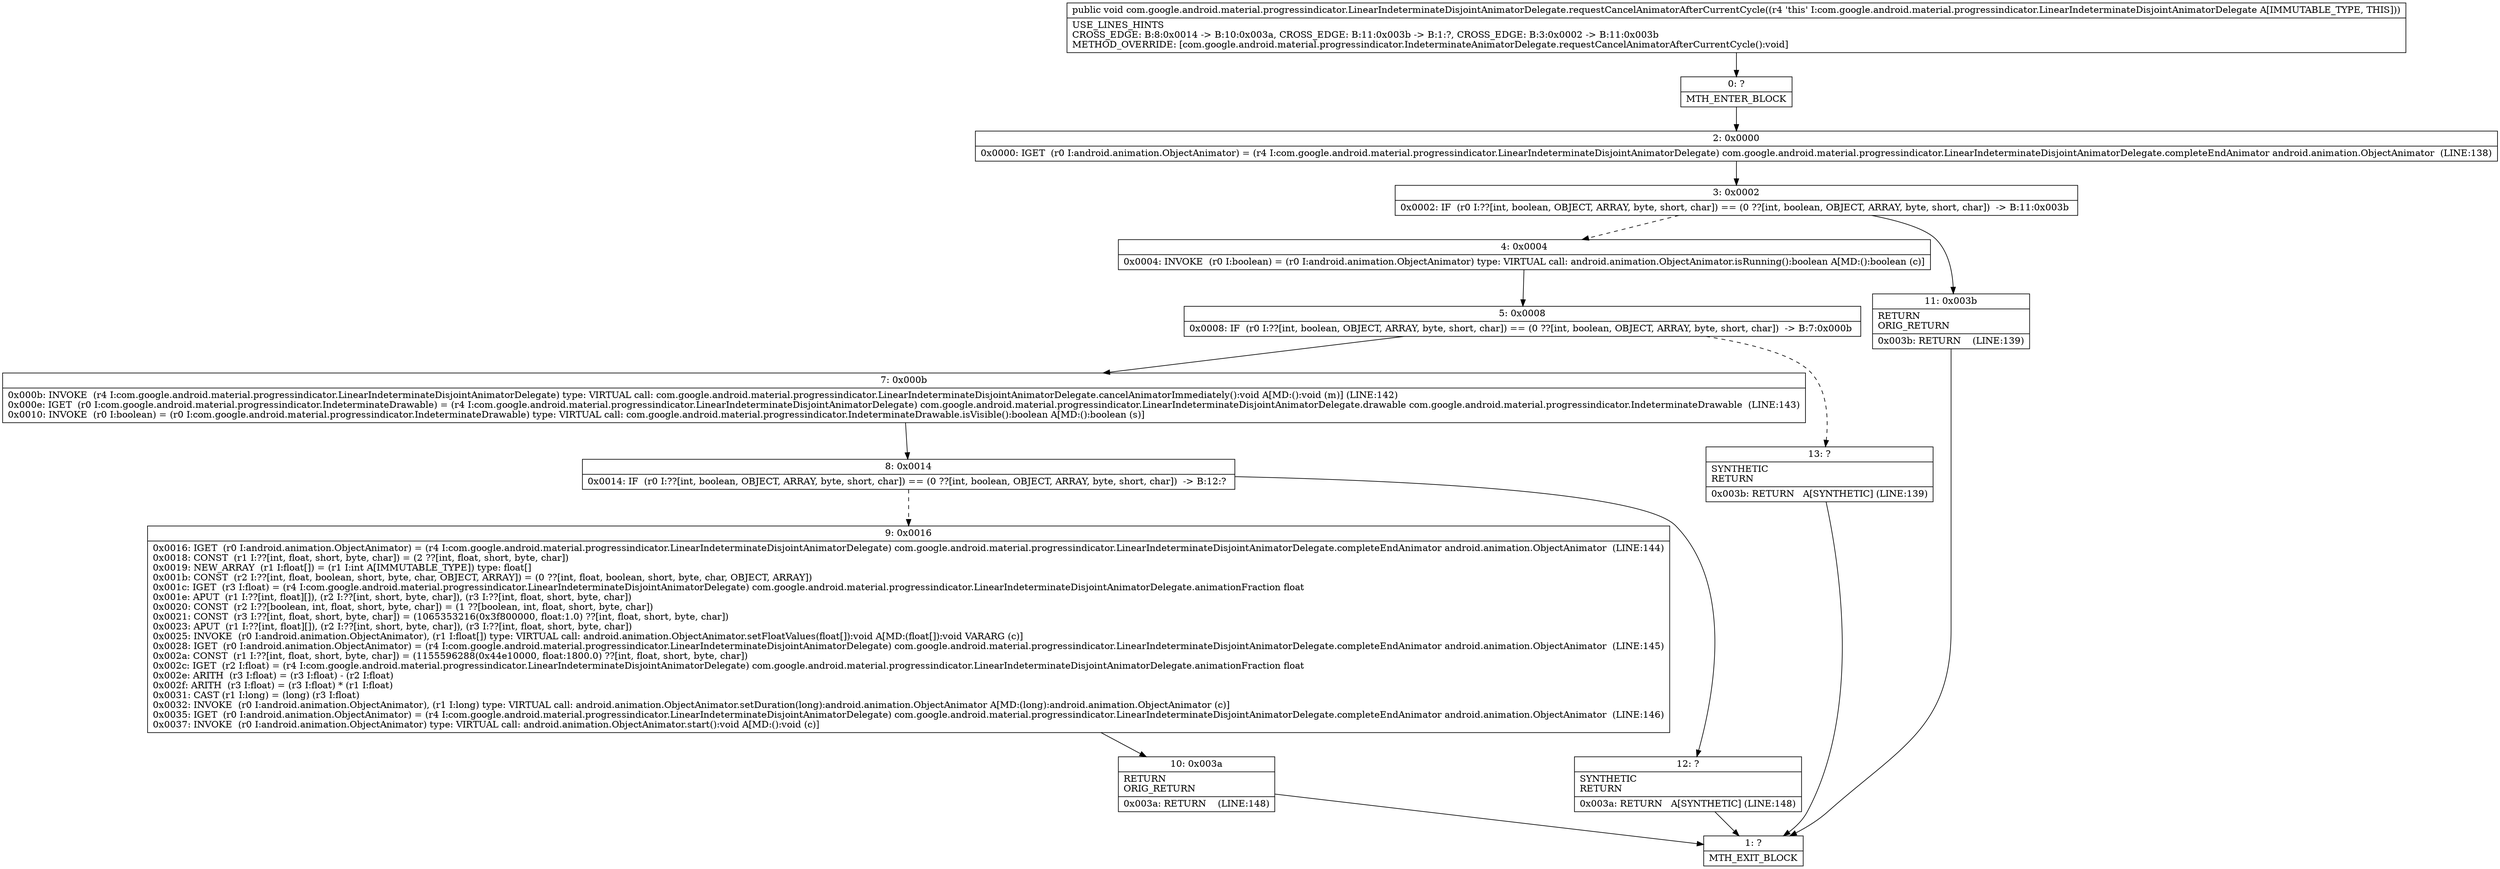 digraph "CFG forcom.google.android.material.progressindicator.LinearIndeterminateDisjointAnimatorDelegate.requestCancelAnimatorAfterCurrentCycle()V" {
Node_0 [shape=record,label="{0\:\ ?|MTH_ENTER_BLOCK\l}"];
Node_2 [shape=record,label="{2\:\ 0x0000|0x0000: IGET  (r0 I:android.animation.ObjectAnimator) = (r4 I:com.google.android.material.progressindicator.LinearIndeterminateDisjointAnimatorDelegate) com.google.android.material.progressindicator.LinearIndeterminateDisjointAnimatorDelegate.completeEndAnimator android.animation.ObjectAnimator  (LINE:138)\l}"];
Node_3 [shape=record,label="{3\:\ 0x0002|0x0002: IF  (r0 I:??[int, boolean, OBJECT, ARRAY, byte, short, char]) == (0 ??[int, boolean, OBJECT, ARRAY, byte, short, char])  \-\> B:11:0x003b \l}"];
Node_4 [shape=record,label="{4\:\ 0x0004|0x0004: INVOKE  (r0 I:boolean) = (r0 I:android.animation.ObjectAnimator) type: VIRTUAL call: android.animation.ObjectAnimator.isRunning():boolean A[MD:():boolean (c)]\l}"];
Node_5 [shape=record,label="{5\:\ 0x0008|0x0008: IF  (r0 I:??[int, boolean, OBJECT, ARRAY, byte, short, char]) == (0 ??[int, boolean, OBJECT, ARRAY, byte, short, char])  \-\> B:7:0x000b \l}"];
Node_7 [shape=record,label="{7\:\ 0x000b|0x000b: INVOKE  (r4 I:com.google.android.material.progressindicator.LinearIndeterminateDisjointAnimatorDelegate) type: VIRTUAL call: com.google.android.material.progressindicator.LinearIndeterminateDisjointAnimatorDelegate.cancelAnimatorImmediately():void A[MD:():void (m)] (LINE:142)\l0x000e: IGET  (r0 I:com.google.android.material.progressindicator.IndeterminateDrawable) = (r4 I:com.google.android.material.progressindicator.LinearIndeterminateDisjointAnimatorDelegate) com.google.android.material.progressindicator.LinearIndeterminateDisjointAnimatorDelegate.drawable com.google.android.material.progressindicator.IndeterminateDrawable  (LINE:143)\l0x0010: INVOKE  (r0 I:boolean) = (r0 I:com.google.android.material.progressindicator.IndeterminateDrawable) type: VIRTUAL call: com.google.android.material.progressindicator.IndeterminateDrawable.isVisible():boolean A[MD:():boolean (s)]\l}"];
Node_8 [shape=record,label="{8\:\ 0x0014|0x0014: IF  (r0 I:??[int, boolean, OBJECT, ARRAY, byte, short, char]) == (0 ??[int, boolean, OBJECT, ARRAY, byte, short, char])  \-\> B:12:? \l}"];
Node_9 [shape=record,label="{9\:\ 0x0016|0x0016: IGET  (r0 I:android.animation.ObjectAnimator) = (r4 I:com.google.android.material.progressindicator.LinearIndeterminateDisjointAnimatorDelegate) com.google.android.material.progressindicator.LinearIndeterminateDisjointAnimatorDelegate.completeEndAnimator android.animation.ObjectAnimator  (LINE:144)\l0x0018: CONST  (r1 I:??[int, float, short, byte, char]) = (2 ??[int, float, short, byte, char]) \l0x0019: NEW_ARRAY  (r1 I:float[]) = (r1 I:int A[IMMUTABLE_TYPE]) type: float[] \l0x001b: CONST  (r2 I:??[int, float, boolean, short, byte, char, OBJECT, ARRAY]) = (0 ??[int, float, boolean, short, byte, char, OBJECT, ARRAY]) \l0x001c: IGET  (r3 I:float) = (r4 I:com.google.android.material.progressindicator.LinearIndeterminateDisjointAnimatorDelegate) com.google.android.material.progressindicator.LinearIndeterminateDisjointAnimatorDelegate.animationFraction float \l0x001e: APUT  (r1 I:??[int, float][]), (r2 I:??[int, short, byte, char]), (r3 I:??[int, float, short, byte, char]) \l0x0020: CONST  (r2 I:??[boolean, int, float, short, byte, char]) = (1 ??[boolean, int, float, short, byte, char]) \l0x0021: CONST  (r3 I:??[int, float, short, byte, char]) = (1065353216(0x3f800000, float:1.0) ??[int, float, short, byte, char]) \l0x0023: APUT  (r1 I:??[int, float][]), (r2 I:??[int, short, byte, char]), (r3 I:??[int, float, short, byte, char]) \l0x0025: INVOKE  (r0 I:android.animation.ObjectAnimator), (r1 I:float[]) type: VIRTUAL call: android.animation.ObjectAnimator.setFloatValues(float[]):void A[MD:(float[]):void VARARG (c)]\l0x0028: IGET  (r0 I:android.animation.ObjectAnimator) = (r4 I:com.google.android.material.progressindicator.LinearIndeterminateDisjointAnimatorDelegate) com.google.android.material.progressindicator.LinearIndeterminateDisjointAnimatorDelegate.completeEndAnimator android.animation.ObjectAnimator  (LINE:145)\l0x002a: CONST  (r1 I:??[int, float, short, byte, char]) = (1155596288(0x44e10000, float:1800.0) ??[int, float, short, byte, char]) \l0x002c: IGET  (r2 I:float) = (r4 I:com.google.android.material.progressindicator.LinearIndeterminateDisjointAnimatorDelegate) com.google.android.material.progressindicator.LinearIndeterminateDisjointAnimatorDelegate.animationFraction float \l0x002e: ARITH  (r3 I:float) = (r3 I:float) \- (r2 I:float) \l0x002f: ARITH  (r3 I:float) = (r3 I:float) * (r1 I:float) \l0x0031: CAST (r1 I:long) = (long) (r3 I:float) \l0x0032: INVOKE  (r0 I:android.animation.ObjectAnimator), (r1 I:long) type: VIRTUAL call: android.animation.ObjectAnimator.setDuration(long):android.animation.ObjectAnimator A[MD:(long):android.animation.ObjectAnimator (c)]\l0x0035: IGET  (r0 I:android.animation.ObjectAnimator) = (r4 I:com.google.android.material.progressindicator.LinearIndeterminateDisjointAnimatorDelegate) com.google.android.material.progressindicator.LinearIndeterminateDisjointAnimatorDelegate.completeEndAnimator android.animation.ObjectAnimator  (LINE:146)\l0x0037: INVOKE  (r0 I:android.animation.ObjectAnimator) type: VIRTUAL call: android.animation.ObjectAnimator.start():void A[MD:():void (c)]\l}"];
Node_10 [shape=record,label="{10\:\ 0x003a|RETURN\lORIG_RETURN\l|0x003a: RETURN    (LINE:148)\l}"];
Node_1 [shape=record,label="{1\:\ ?|MTH_EXIT_BLOCK\l}"];
Node_12 [shape=record,label="{12\:\ ?|SYNTHETIC\lRETURN\l|0x003a: RETURN   A[SYNTHETIC] (LINE:148)\l}"];
Node_13 [shape=record,label="{13\:\ ?|SYNTHETIC\lRETURN\l|0x003b: RETURN   A[SYNTHETIC] (LINE:139)\l}"];
Node_11 [shape=record,label="{11\:\ 0x003b|RETURN\lORIG_RETURN\l|0x003b: RETURN    (LINE:139)\l}"];
MethodNode[shape=record,label="{public void com.google.android.material.progressindicator.LinearIndeterminateDisjointAnimatorDelegate.requestCancelAnimatorAfterCurrentCycle((r4 'this' I:com.google.android.material.progressindicator.LinearIndeterminateDisjointAnimatorDelegate A[IMMUTABLE_TYPE, THIS]))  | USE_LINES_HINTS\lCROSS_EDGE: B:8:0x0014 \-\> B:10:0x003a, CROSS_EDGE: B:11:0x003b \-\> B:1:?, CROSS_EDGE: B:3:0x0002 \-\> B:11:0x003b\lMETHOD_OVERRIDE: [com.google.android.material.progressindicator.IndeterminateAnimatorDelegate.requestCancelAnimatorAfterCurrentCycle():void]\l}"];
MethodNode -> Node_0;Node_0 -> Node_2;
Node_2 -> Node_3;
Node_3 -> Node_4[style=dashed];
Node_3 -> Node_11;
Node_4 -> Node_5;
Node_5 -> Node_7;
Node_5 -> Node_13[style=dashed];
Node_7 -> Node_8;
Node_8 -> Node_9[style=dashed];
Node_8 -> Node_12;
Node_9 -> Node_10;
Node_10 -> Node_1;
Node_12 -> Node_1;
Node_13 -> Node_1;
Node_11 -> Node_1;
}

